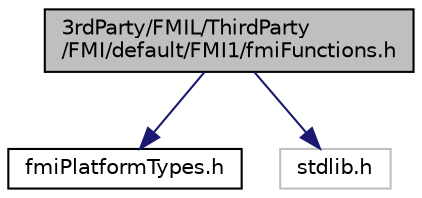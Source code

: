 digraph "3rdParty/FMIL/ThirdParty/FMI/default/FMI1/fmiFunctions.h"
{
  edge [fontname="Helvetica",fontsize="10",labelfontname="Helvetica",labelfontsize="10"];
  node [fontname="Helvetica",fontsize="10",shape=record];
  Node0 [label="3rdParty/FMIL/ThirdParty\l/FMI/default/FMI1/fmiFunctions.h",height=0.2,width=0.4,color="black", fillcolor="grey75", style="filled", fontcolor="black"];
  Node0 -> Node1 [color="midnightblue",fontsize="10",style="solid",fontname="Helvetica"];
  Node1 [label="fmiPlatformTypes.h",height=0.2,width=0.4,color="black", fillcolor="white", style="filled",URL="$d7/dc8/3rd_party_2_f_m_i_l_2_third_party_2_f_m_i_2default_2_f_m_i1_2fmi_platform_types_8h.html"];
  Node0 -> Node2 [color="midnightblue",fontsize="10",style="solid",fontname="Helvetica"];
  Node2 [label="stdlib.h",height=0.2,width=0.4,color="grey75", fillcolor="white", style="filled"];
}
